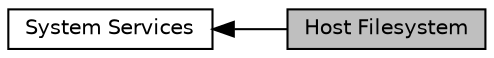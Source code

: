 digraph "Host Filesystem"
{
  edge [fontname="Helvetica",fontsize="10",labelfontname="Helvetica",labelfontsize="10"];
  node [fontname="Helvetica",fontsize="10",shape=record];
  rankdir=LR;
  Node0 [label="Host Filesystem",height=0.2,width=0.4,color="black", fillcolor="grey75", style="filled", fontcolor="black"];
  Node1 [label="System Services",height=0.2,width=0.4,color="black", fillcolor="white", style="filled",URL="$d4/d37/group__system.html"];
  Node1->Node0 [shape=plaintext, dir="back", style="solid"];
}
